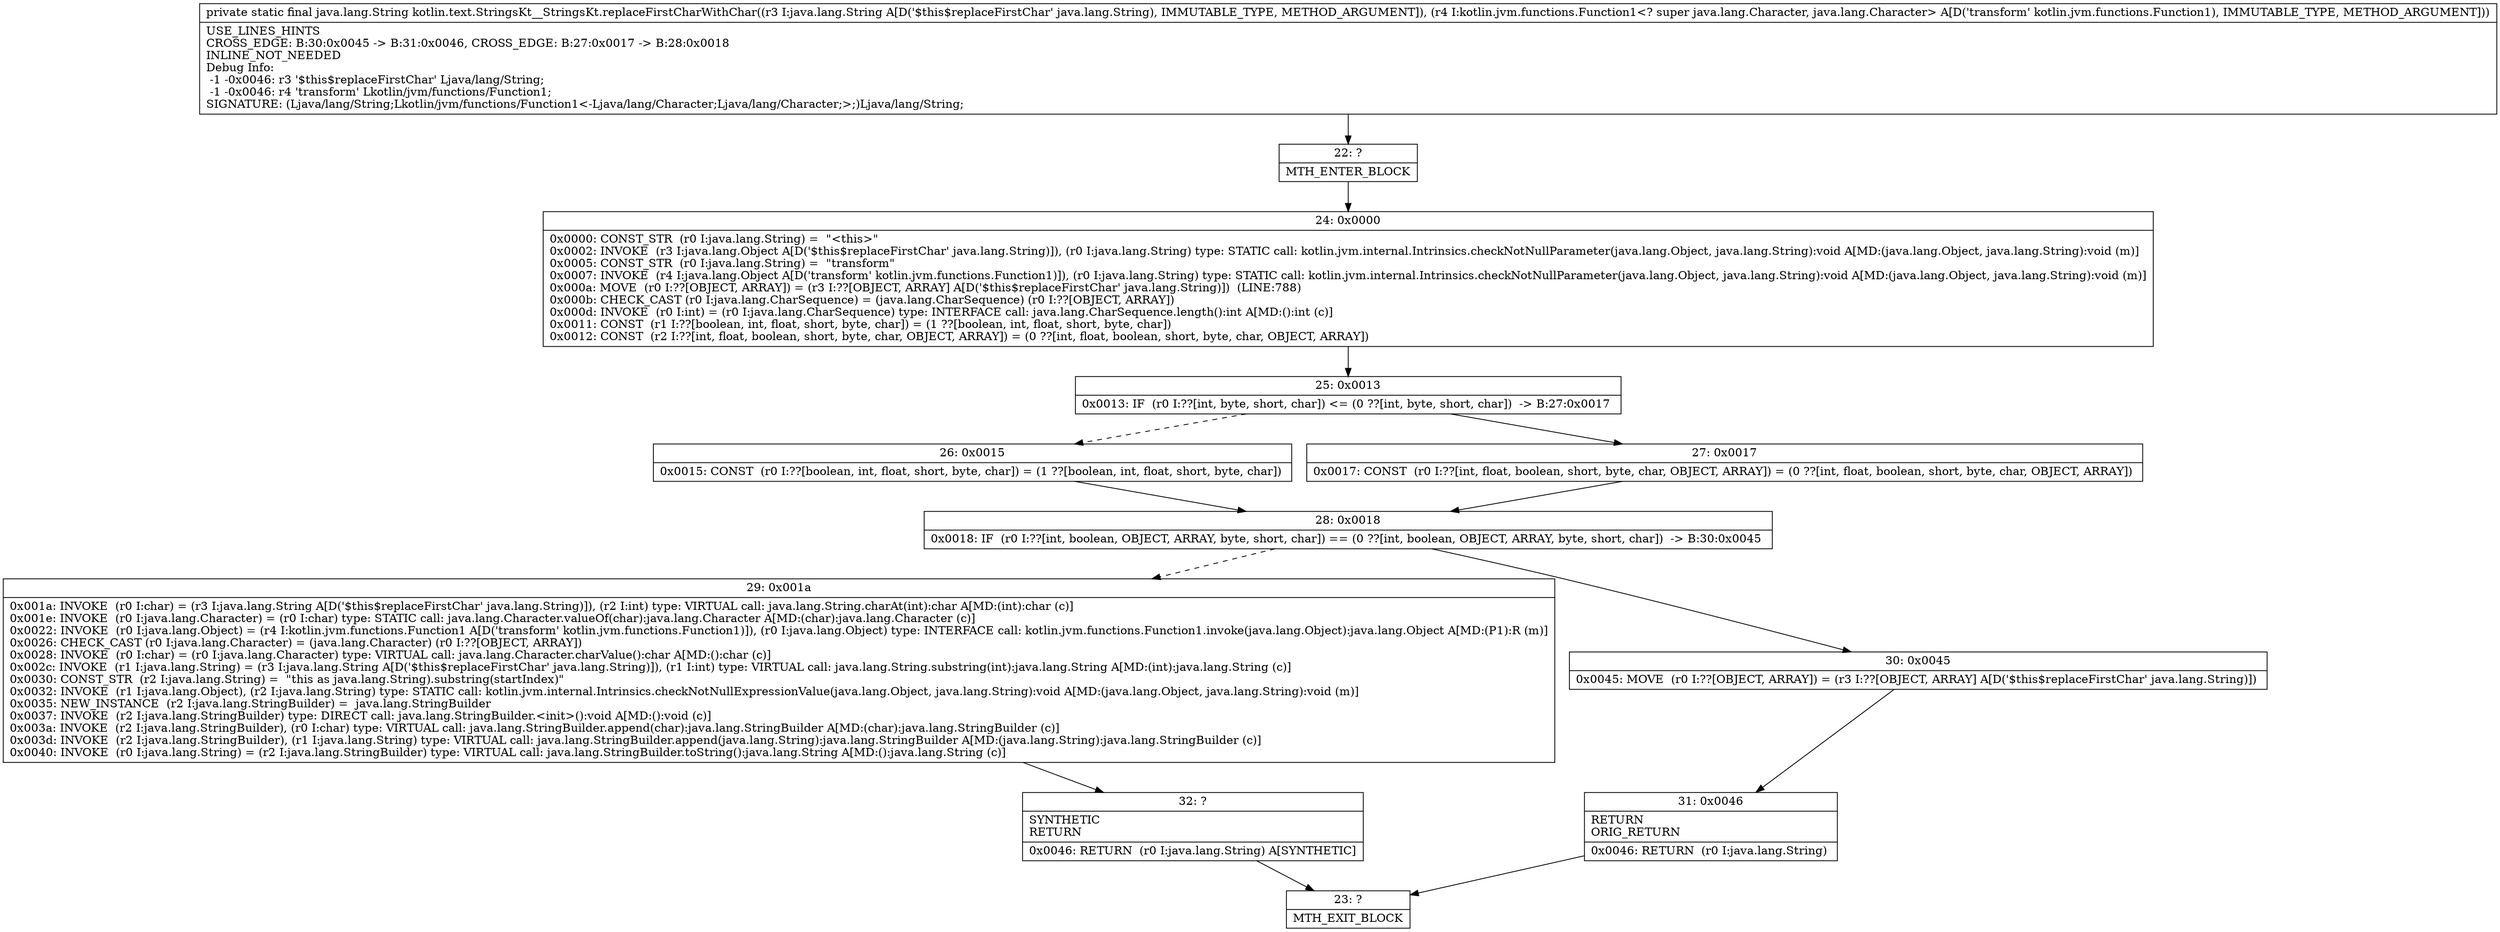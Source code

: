 digraph "CFG forkotlin.text.StringsKt__StringsKt.replaceFirstCharWithChar(Ljava\/lang\/String;Lkotlin\/jvm\/functions\/Function1;)Ljava\/lang\/String;" {
Node_22 [shape=record,label="{22\:\ ?|MTH_ENTER_BLOCK\l}"];
Node_24 [shape=record,label="{24\:\ 0x0000|0x0000: CONST_STR  (r0 I:java.lang.String) =  \"\<this\>\" \l0x0002: INVOKE  (r3 I:java.lang.Object A[D('$this$replaceFirstChar' java.lang.String)]), (r0 I:java.lang.String) type: STATIC call: kotlin.jvm.internal.Intrinsics.checkNotNullParameter(java.lang.Object, java.lang.String):void A[MD:(java.lang.Object, java.lang.String):void (m)]\l0x0005: CONST_STR  (r0 I:java.lang.String) =  \"transform\" \l0x0007: INVOKE  (r4 I:java.lang.Object A[D('transform' kotlin.jvm.functions.Function1)]), (r0 I:java.lang.String) type: STATIC call: kotlin.jvm.internal.Intrinsics.checkNotNullParameter(java.lang.Object, java.lang.String):void A[MD:(java.lang.Object, java.lang.String):void (m)]\l0x000a: MOVE  (r0 I:??[OBJECT, ARRAY]) = (r3 I:??[OBJECT, ARRAY] A[D('$this$replaceFirstChar' java.lang.String)])  (LINE:788)\l0x000b: CHECK_CAST (r0 I:java.lang.CharSequence) = (java.lang.CharSequence) (r0 I:??[OBJECT, ARRAY]) \l0x000d: INVOKE  (r0 I:int) = (r0 I:java.lang.CharSequence) type: INTERFACE call: java.lang.CharSequence.length():int A[MD:():int (c)]\l0x0011: CONST  (r1 I:??[boolean, int, float, short, byte, char]) = (1 ??[boolean, int, float, short, byte, char]) \l0x0012: CONST  (r2 I:??[int, float, boolean, short, byte, char, OBJECT, ARRAY]) = (0 ??[int, float, boolean, short, byte, char, OBJECT, ARRAY]) \l}"];
Node_25 [shape=record,label="{25\:\ 0x0013|0x0013: IF  (r0 I:??[int, byte, short, char]) \<= (0 ??[int, byte, short, char])  \-\> B:27:0x0017 \l}"];
Node_26 [shape=record,label="{26\:\ 0x0015|0x0015: CONST  (r0 I:??[boolean, int, float, short, byte, char]) = (1 ??[boolean, int, float, short, byte, char]) \l}"];
Node_28 [shape=record,label="{28\:\ 0x0018|0x0018: IF  (r0 I:??[int, boolean, OBJECT, ARRAY, byte, short, char]) == (0 ??[int, boolean, OBJECT, ARRAY, byte, short, char])  \-\> B:30:0x0045 \l}"];
Node_29 [shape=record,label="{29\:\ 0x001a|0x001a: INVOKE  (r0 I:char) = (r3 I:java.lang.String A[D('$this$replaceFirstChar' java.lang.String)]), (r2 I:int) type: VIRTUAL call: java.lang.String.charAt(int):char A[MD:(int):char (c)]\l0x001e: INVOKE  (r0 I:java.lang.Character) = (r0 I:char) type: STATIC call: java.lang.Character.valueOf(char):java.lang.Character A[MD:(char):java.lang.Character (c)]\l0x0022: INVOKE  (r0 I:java.lang.Object) = (r4 I:kotlin.jvm.functions.Function1 A[D('transform' kotlin.jvm.functions.Function1)]), (r0 I:java.lang.Object) type: INTERFACE call: kotlin.jvm.functions.Function1.invoke(java.lang.Object):java.lang.Object A[MD:(P1):R (m)]\l0x0026: CHECK_CAST (r0 I:java.lang.Character) = (java.lang.Character) (r0 I:??[OBJECT, ARRAY]) \l0x0028: INVOKE  (r0 I:char) = (r0 I:java.lang.Character) type: VIRTUAL call: java.lang.Character.charValue():char A[MD:():char (c)]\l0x002c: INVOKE  (r1 I:java.lang.String) = (r3 I:java.lang.String A[D('$this$replaceFirstChar' java.lang.String)]), (r1 I:int) type: VIRTUAL call: java.lang.String.substring(int):java.lang.String A[MD:(int):java.lang.String (c)]\l0x0030: CONST_STR  (r2 I:java.lang.String) =  \"this as java.lang.String).substring(startIndex)\" \l0x0032: INVOKE  (r1 I:java.lang.Object), (r2 I:java.lang.String) type: STATIC call: kotlin.jvm.internal.Intrinsics.checkNotNullExpressionValue(java.lang.Object, java.lang.String):void A[MD:(java.lang.Object, java.lang.String):void (m)]\l0x0035: NEW_INSTANCE  (r2 I:java.lang.StringBuilder) =  java.lang.StringBuilder \l0x0037: INVOKE  (r2 I:java.lang.StringBuilder) type: DIRECT call: java.lang.StringBuilder.\<init\>():void A[MD:():void (c)]\l0x003a: INVOKE  (r2 I:java.lang.StringBuilder), (r0 I:char) type: VIRTUAL call: java.lang.StringBuilder.append(char):java.lang.StringBuilder A[MD:(char):java.lang.StringBuilder (c)]\l0x003d: INVOKE  (r2 I:java.lang.StringBuilder), (r1 I:java.lang.String) type: VIRTUAL call: java.lang.StringBuilder.append(java.lang.String):java.lang.StringBuilder A[MD:(java.lang.String):java.lang.StringBuilder (c)]\l0x0040: INVOKE  (r0 I:java.lang.String) = (r2 I:java.lang.StringBuilder) type: VIRTUAL call: java.lang.StringBuilder.toString():java.lang.String A[MD:():java.lang.String (c)]\l}"];
Node_32 [shape=record,label="{32\:\ ?|SYNTHETIC\lRETURN\l|0x0046: RETURN  (r0 I:java.lang.String) A[SYNTHETIC]\l}"];
Node_23 [shape=record,label="{23\:\ ?|MTH_EXIT_BLOCK\l}"];
Node_30 [shape=record,label="{30\:\ 0x0045|0x0045: MOVE  (r0 I:??[OBJECT, ARRAY]) = (r3 I:??[OBJECT, ARRAY] A[D('$this$replaceFirstChar' java.lang.String)]) \l}"];
Node_31 [shape=record,label="{31\:\ 0x0046|RETURN\lORIG_RETURN\l|0x0046: RETURN  (r0 I:java.lang.String) \l}"];
Node_27 [shape=record,label="{27\:\ 0x0017|0x0017: CONST  (r0 I:??[int, float, boolean, short, byte, char, OBJECT, ARRAY]) = (0 ??[int, float, boolean, short, byte, char, OBJECT, ARRAY]) \l}"];
MethodNode[shape=record,label="{private static final java.lang.String kotlin.text.StringsKt__StringsKt.replaceFirstCharWithChar((r3 I:java.lang.String A[D('$this$replaceFirstChar' java.lang.String), IMMUTABLE_TYPE, METHOD_ARGUMENT]), (r4 I:kotlin.jvm.functions.Function1\<? super java.lang.Character, java.lang.Character\> A[D('transform' kotlin.jvm.functions.Function1), IMMUTABLE_TYPE, METHOD_ARGUMENT]))  | USE_LINES_HINTS\lCROSS_EDGE: B:30:0x0045 \-\> B:31:0x0046, CROSS_EDGE: B:27:0x0017 \-\> B:28:0x0018\lINLINE_NOT_NEEDED\lDebug Info:\l  \-1 \-0x0046: r3 '$this$replaceFirstChar' Ljava\/lang\/String;\l  \-1 \-0x0046: r4 'transform' Lkotlin\/jvm\/functions\/Function1;\lSIGNATURE: (Ljava\/lang\/String;Lkotlin\/jvm\/functions\/Function1\<\-Ljava\/lang\/Character;Ljava\/lang\/Character;\>;)Ljava\/lang\/String;\l}"];
MethodNode -> Node_22;Node_22 -> Node_24;
Node_24 -> Node_25;
Node_25 -> Node_26[style=dashed];
Node_25 -> Node_27;
Node_26 -> Node_28;
Node_28 -> Node_29[style=dashed];
Node_28 -> Node_30;
Node_29 -> Node_32;
Node_32 -> Node_23;
Node_30 -> Node_31;
Node_31 -> Node_23;
Node_27 -> Node_28;
}


